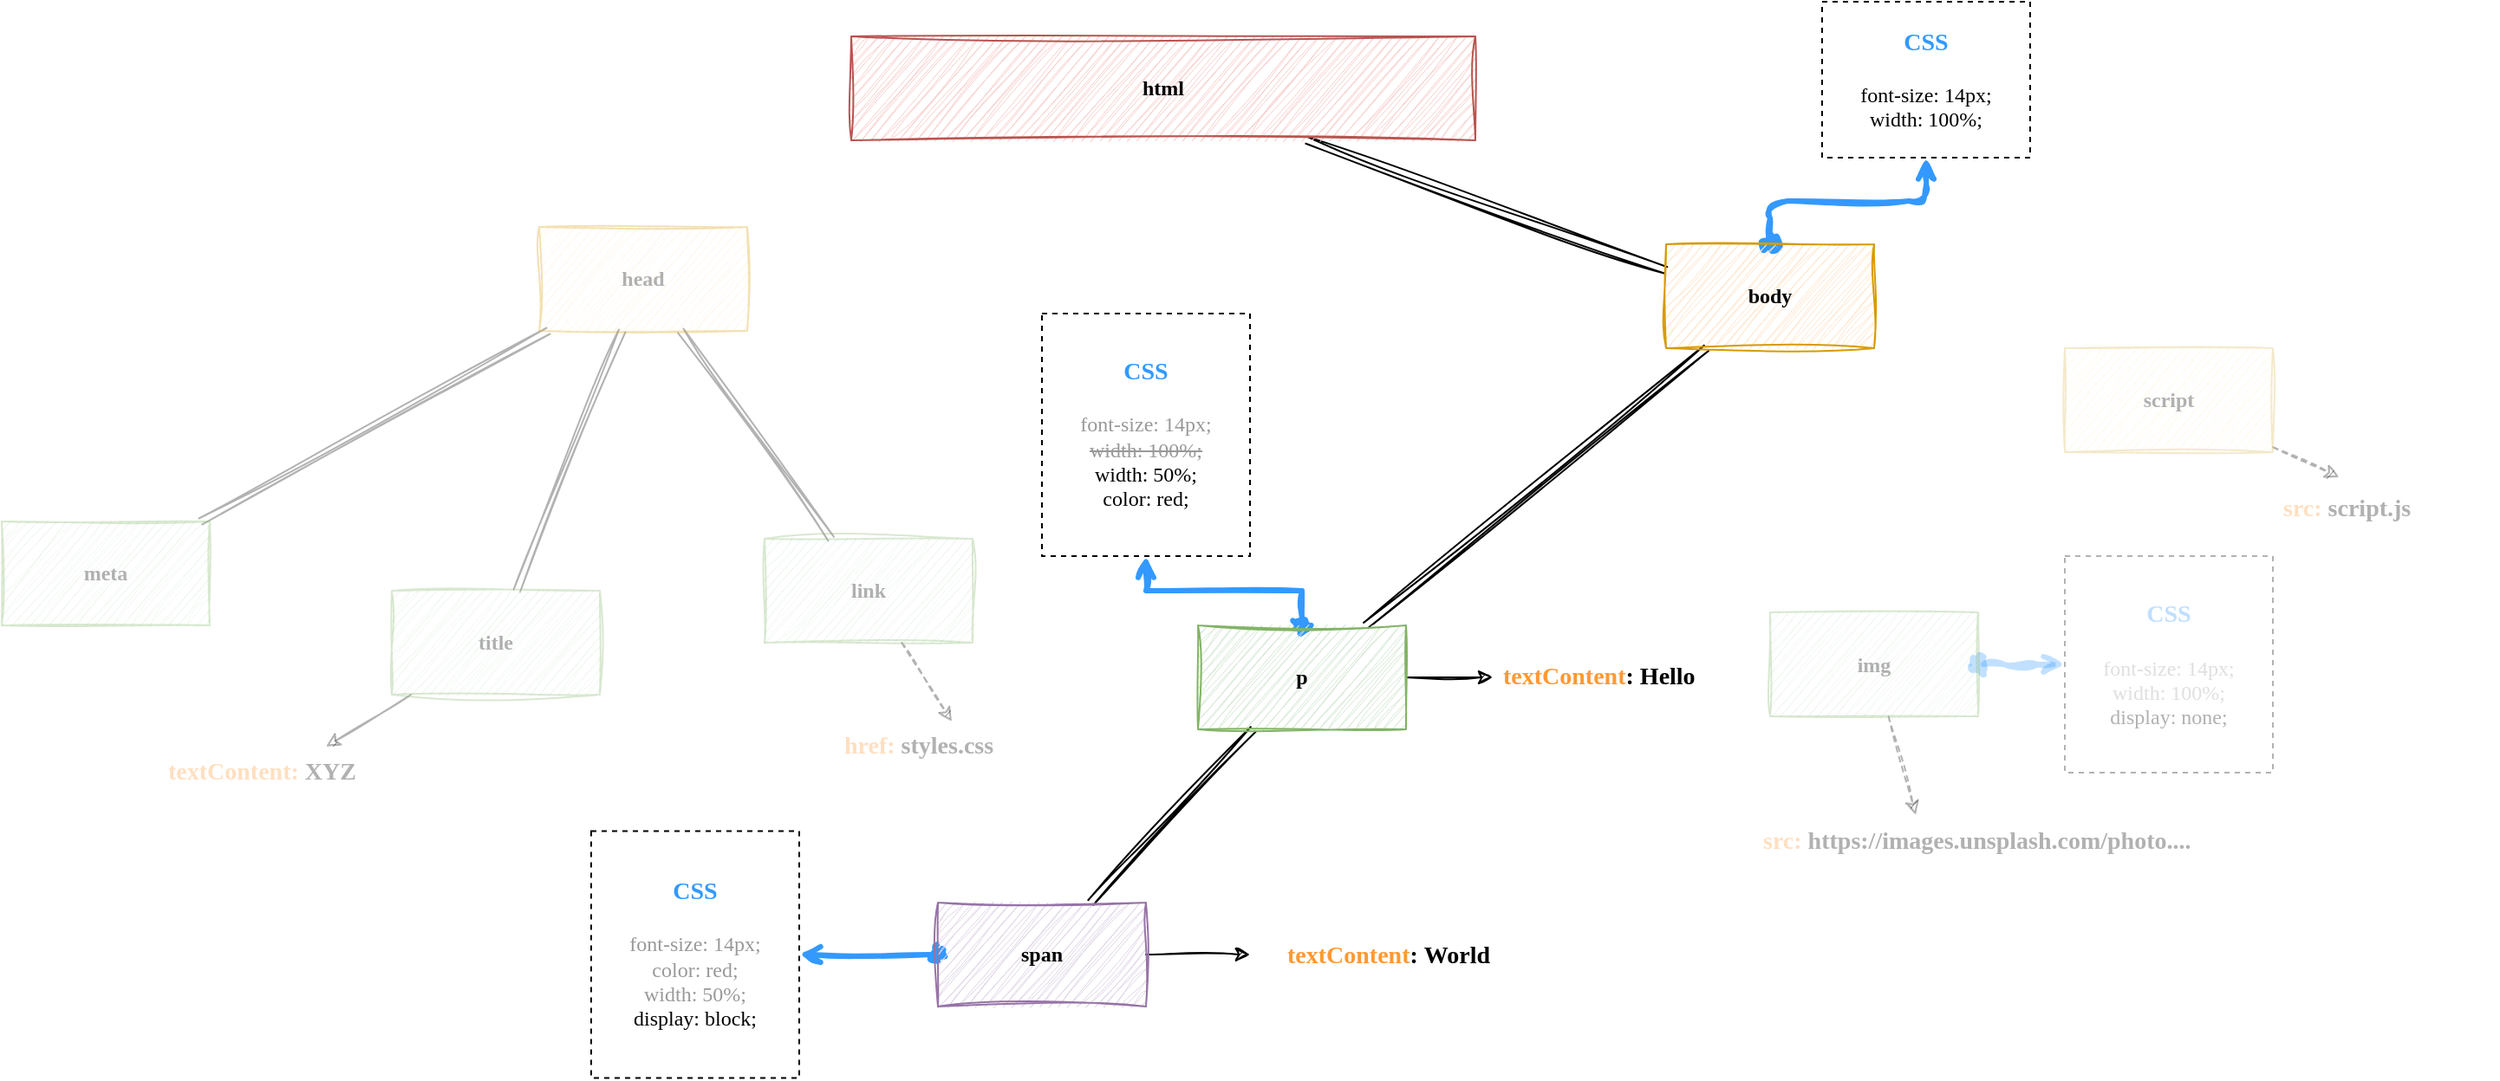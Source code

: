 <mxfile version="20.8.23" type="github">
  <diagram name="Page-1" id="awNu_3DlOISEKZ05TdpL">
    <mxGraphModel dx="3238" dy="1412" grid="1" gridSize="10" guides="1" tooltips="1" connect="1" arrows="1" fold="1" page="1" pageScale="1" pageWidth="850" pageHeight="1100" math="0" shadow="0">
      <root>
        <mxCell id="0" />
        <mxCell id="1" parent="0" />
        <mxCell id="PiR5OucPSFYAvCVdW0ws-32" style="edgeStyle=none;rounded=0;jumpStyle=line;orthogonalLoop=1;jettySize=auto;html=1;entryX=0;entryY=0.25;entryDx=0;entryDy=0;shadow=0;strokeColor=#000000;strokeWidth=1;fontFamily=Comic Sans MS;fontSize=14;fontColor=#FF9933;startArrow=oval;startFill=1;endArrow=open;endFill=0;shape=link;sketch=1;curveFitting=1;jiggle=2;" parent="1" source="tLa2hY0cK8lAH2d8xIMi-1" target="tLa2hY0cK8lAH2d8xIMi-18" edge="1">
          <mxGeometry relative="1" as="geometry" />
        </mxCell>
        <mxCell id="tLa2hY0cK8lAH2d8xIMi-1" value="&lt;b&gt;&lt;font face=&quot;Comic Sans MS&quot;&gt;html&lt;/font&gt;&lt;/b&gt;" style="rounded=0;whiteSpace=wrap;html=1;fillColor=#f8cecc;strokeColor=#b85450;glass=0;shadow=0;sketch=1;curveFitting=1;jiggle=2;" parent="1" vertex="1">
          <mxGeometry x="-160" y="250" width="360" height="60" as="geometry" />
        </mxCell>
        <mxCell id="tLa2hY0cK8lAH2d8xIMi-21" value="" style="edgeStyle=none;rounded=0;orthogonalLoop=1;jettySize=auto;html=1;shape=link;opacity=30;sketch=1;curveFitting=1;jiggle=2;" parent="1" source="tLa2hY0cK8lAH2d8xIMi-16" target="tLa2hY0cK8lAH2d8xIMi-20" edge="1">
          <mxGeometry relative="1" as="geometry" />
        </mxCell>
        <mxCell id="tLa2hY0cK8lAH2d8xIMi-23" value="" style="edgeStyle=none;rounded=0;orthogonalLoop=1;jettySize=auto;html=1;shape=link;opacity=30;sketch=1;curveFitting=1;jiggle=2;" parent="1" source="tLa2hY0cK8lAH2d8xIMi-16" target="tLa2hY0cK8lAH2d8xIMi-22" edge="1">
          <mxGeometry relative="1" as="geometry" />
        </mxCell>
        <mxCell id="PiR5OucPSFYAvCVdW0ws-16" value="" style="edgeStyle=none;shape=link;rounded=0;orthogonalLoop=1;jettySize=auto;html=1;opacity=30;sketch=1;curveFitting=1;jiggle=2;" parent="1" source="tLa2hY0cK8lAH2d8xIMi-16" target="PiR5OucPSFYAvCVdW0ws-15" edge="1">
          <mxGeometry relative="1" as="geometry" />
        </mxCell>
        <mxCell id="tLa2hY0cK8lAH2d8xIMi-16" value="&lt;b style=&quot;border-color: var(--border-color);&quot;&gt;&lt;font color=&quot;#000000&quot; face=&quot;Comic Sans MS&quot;&gt;head&lt;/font&gt;&lt;/b&gt;" style="rounded=0;whiteSpace=wrap;html=1;fillColor=#ffe6cc;strokeColor=#d79b00;sketch=1;curveFitting=1;jiggle=2;opacity=30;textOpacity=30;" parent="1" vertex="1">
          <mxGeometry x="-340" y="360" width="120" height="60" as="geometry" />
        </mxCell>
        <mxCell id="tLa2hY0cK8lAH2d8xIMi-26" value="" style="edgeStyle=none;rounded=0;orthogonalLoop=1;jettySize=auto;html=1;shape=link;sketch=1;curveFitting=1;jiggle=2;" parent="1" source="tLa2hY0cK8lAH2d8xIMi-18" target="tLa2hY0cK8lAH2d8xIMi-25" edge="1">
          <mxGeometry relative="1" as="geometry" />
        </mxCell>
        <mxCell id="1rXg1HdzWJENrckpT89q-7" value="" style="edgeStyle=orthogonalEdgeStyle;orthogonalLoop=1;jettySize=auto;html=1;strokeWidth=3;strokeColor=#3399FF;rounded=1;endArrow=open;endFill=0;startArrow=oval;startFill=1;sketch=1;curveFitting=1;jiggle=2;" parent="1" source="tLa2hY0cK8lAH2d8xIMi-18" target="1rXg1HdzWJENrckpT89q-6" edge="1">
          <mxGeometry relative="1" as="geometry" />
        </mxCell>
        <mxCell id="tLa2hY0cK8lAH2d8xIMi-18" value="&lt;b&gt;&lt;font face=&quot;Comic Sans MS&quot; color=&quot;#000000&quot;&gt;body&lt;/font&gt;&lt;/b&gt;" style="rounded=0;whiteSpace=wrap;html=1;fillColor=#ffe6cc;strokeColor=#d79b00;sketch=1;curveFitting=1;jiggle=2;gradientColor=none;" parent="1" vertex="1">
          <mxGeometry x="310" y="370" width="120" height="60" as="geometry" />
        </mxCell>
        <mxCell id="PiR5OucPSFYAvCVdW0ws-38" style="edgeStyle=none;rounded=0;sketch=1;jumpStyle=line;orthogonalLoop=1;jettySize=auto;html=1;entryX=0.567;entryY=0.017;entryDx=0;entryDy=0;entryPerimeter=0;shadow=0;strokeColor=#000000;strokeWidth=1;fontFamily=Comic Sans MS;fontSize=14;fontColor=#FF9933;startArrow=none;startFill=0;endArrow=classic;endFill=1;opacity=30;dashed=1;" parent="1" source="tLa2hY0cK8lAH2d8xIMi-20" target="PiR5OucPSFYAvCVdW0ws-37" edge="1">
          <mxGeometry relative="1" as="geometry" />
        </mxCell>
        <mxCell id="tLa2hY0cK8lAH2d8xIMi-20" value="&lt;b style=&quot;border-color: var(--border-color);&quot;&gt;&lt;font face=&quot;Comic Sans MS&quot; color=&quot;#000000&quot;&gt;link&lt;/font&gt;&lt;/b&gt;" style="rounded=0;whiteSpace=wrap;html=1;fillColor=#d5e8d4;strokeColor=#82b366;sketch=1;curveFitting=1;jiggle=2;opacity=30;textOpacity=30;" parent="1" vertex="1">
          <mxGeometry x="-210" y="540" width="120" height="60" as="geometry" />
        </mxCell>
        <mxCell id="tLa2hY0cK8lAH2d8xIMi-22" value="&lt;b style=&quot;border-color: var(--border-color);&quot;&gt;&lt;font face=&quot;Comic Sans MS&quot; color=&quot;#000000&quot;&gt;meta&lt;/font&gt;&lt;/b&gt;" style="rounded=0;whiteSpace=wrap;html=1;fillColor=#d5e8d4;strokeColor=#82b366;sketch=1;curveFitting=1;jiggle=2;opacity=30;textOpacity=30;" parent="1" vertex="1">
          <mxGeometry x="-650" y="530" width="120" height="60" as="geometry" />
        </mxCell>
        <mxCell id="tLa2hY0cK8lAH2d8xIMi-30" value="" style="edgeStyle=none;orthogonalLoop=1;jettySize=auto;html=1;curved=1;shape=link;sketch=1;curveFitting=1;jiggle=2;" parent="1" source="tLa2hY0cK8lAH2d8xIMi-25" target="tLa2hY0cK8lAH2d8xIMi-29" edge="1">
          <mxGeometry relative="1" as="geometry" />
        </mxCell>
        <mxCell id="1rXg1HdzWJENrckpT89q-9" value="" style="edgeStyle=orthogonalEdgeStyle;rounded=0;orthogonalLoop=1;jettySize=auto;html=1;startArrow=oval;startFill=1;endArrow=open;endFill=0;strokeWidth=3;strokeColor=#3399FF;sketch=1;curveFitting=1;jiggle=2;" parent="1" source="tLa2hY0cK8lAH2d8xIMi-25" target="1rXg1HdzWJENrckpT89q-8" edge="1">
          <mxGeometry relative="1" as="geometry" />
        </mxCell>
        <mxCell id="PiR5OucPSFYAvCVdW0ws-28" value="" style="edgeStyle=none;rounded=0;orthogonalLoop=1;jettySize=auto;html=1;fontFamily=Comic Sans MS;fontSize=14;fontColor=#FF9933;strokeColor=#000000;sketch=1;curveFitting=1;jiggle=2;" parent="1" source="tLa2hY0cK8lAH2d8xIMi-25" target="PiR5OucPSFYAvCVdW0ws-18" edge="1">
          <mxGeometry relative="1" as="geometry" />
        </mxCell>
        <mxCell id="tLa2hY0cK8lAH2d8xIMi-25" value="&lt;b&gt;&lt;font face=&quot;Comic Sans MS&quot; color=&quot;#000000&quot;&gt;p&lt;/font&gt;&lt;/b&gt;" style="rounded=0;whiteSpace=wrap;html=1;fillColor=#d5e8d4;strokeColor=#82b366;sketch=1;curveFitting=1;jiggle=2;" parent="1" vertex="1">
          <mxGeometry x="40" y="590" width="120" height="60" as="geometry" />
        </mxCell>
        <mxCell id="1rXg1HdzWJENrckpT89q-11" value="" style="edgeStyle=elbowEdgeStyle;rounded=1;orthogonalLoop=1;jettySize=auto;html=1;endArrow=open;endFill=0;strokeWidth=3;sketch=1;curveFitting=1;jiggle=2;strokeColor=#3399FF;opacity=30;textOpacity=30;startArrow=oval;startFill=1;" parent="1" source="tLa2hY0cK8lAH2d8xIMi-27" target="1rXg1HdzWJENrckpT89q-10" edge="1">
          <mxGeometry relative="1" as="geometry" />
        </mxCell>
        <mxCell id="PiR5OucPSFYAvCVdW0ws-40" value="" style="edgeStyle=none;rounded=0;sketch=1;jumpStyle=line;orthogonalLoop=1;jettySize=auto;html=1;shadow=0;dashed=1;strokeColor=#000000;strokeWidth=1;fontFamily=Comic Sans MS;fontSize=14;fontColor=#000000;startArrow=none;startFill=0;endArrow=classic;endFill=1;opacity=30;entryX=0.294;entryY=-0.017;entryDx=0;entryDy=0;entryPerimeter=0;" parent="1" source="tLa2hY0cK8lAH2d8xIMi-27" target="PiR5OucPSFYAvCVdW0ws-39" edge="1">
          <mxGeometry relative="1" as="geometry" />
        </mxCell>
        <mxCell id="tLa2hY0cK8lAH2d8xIMi-27" value="&lt;b style=&quot;&quot;&gt;&lt;font face=&quot;Comic Sans MS&quot; color=&quot;#000000&quot;&gt;img&lt;/font&gt;&lt;/b&gt;" style="rounded=0;whiteSpace=wrap;html=1;sketch=1;curveFitting=1;jiggle=2;fillColor=#d5e8d4;strokeColor=#82b366;opacity=30;textOpacity=30;" parent="1" vertex="1">
          <mxGeometry x="370" y="582.5" width="120" height="60" as="geometry" />
        </mxCell>
        <mxCell id="1rXg1HdzWJENrckpT89q-13" value="" style="edgeStyle=elbowEdgeStyle;orthogonalLoop=1;jettySize=auto;html=1;strokeWidth=3;jumpStyle=line;startArrow=oval;startFill=1;strokeColor=#3399FF;rounded=1;endArrow=open;endFill=0;sketch=1;curveFitting=1;jiggle=2;" parent="1" source="tLa2hY0cK8lAH2d8xIMi-29" target="1rXg1HdzWJENrckpT89q-12" edge="1">
          <mxGeometry relative="1" as="geometry" />
        </mxCell>
        <mxCell id="PiR5OucPSFYAvCVdW0ws-20" value="" style="rounded=0;orthogonalLoop=1;jettySize=auto;html=1;fontSize=14;sketch=1;curveFitting=1;jiggle=2;" parent="1" source="tLa2hY0cK8lAH2d8xIMi-29" target="PiR5OucPSFYAvCVdW0ws-19" edge="1">
          <mxGeometry relative="1" as="geometry" />
        </mxCell>
        <mxCell id="tLa2hY0cK8lAH2d8xIMi-29" value="&lt;b&gt;&lt;font face=&quot;Comic Sans MS&quot; color=&quot;#000000&quot;&gt;span&lt;/font&gt;&lt;br&gt;&lt;/b&gt;" style="rounded=0;whiteSpace=wrap;html=1;fillColor=#e1d5e7;strokeColor=#9673a6;sketch=1;curveFitting=1;jiggle=2;" parent="1" vertex="1">
          <mxGeometry x="-110" y="750" width="120" height="60" as="geometry" />
        </mxCell>
        <mxCell id="1rXg1HdzWJENrckpT89q-6" value="&lt;font face=&quot;Comic Sans MS&quot;&gt;&lt;font style=&quot;--tw-border-spacing-x: 0; --tw-border-spacing-y: 0; --tw-translate-x: 0; --tw-translate-y: 0; --tw-rotate: 0; --tw-skew-x: 0; --tw-skew-y: 0; --tw-scale-x: 1; --tw-scale-y: 1; --tw-pan-x: ; --tw-pan-y: ; --tw-pinch-zoom: ; --tw-scroll-snap-strictness: proximity; --tw-ordinal: ; --tw-slashed-zero: ; --tw-numeric-figure: ; --tw-numeric-spacing: ; --tw-numeric-fraction: ; --tw-ring-inset: ; --tw-ring-offset-width: 0px; --tw-ring-offset-color: #fff; --tw-ring-color: rgb(59 130 246 / 0.5); --tw-ring-offset-shadow: 0 0 #0000; --tw-ring-shadow: 0 0 #0000; --tw-shadow: 0 0 #0000; --tw-shadow-colored: 0 0 #0000; --tw-blur: ; --tw-brightness: ; --tw-contrast: ; --tw-grayscale: ; --tw-hue-rotate: ; --tw-invert: ; --tw-saturate: ; --tw-sepia: ; --tw-drop-shadow: ; --tw-backdrop-blur: ; --tw-backdrop-brightness: ; --tw-backdrop-contrast: ; --tw-backdrop-grayscale: ; --tw-backdrop-hue-rotate: ; --tw-backdrop-invert: ; --tw-backdrop-opacity: ; --tw-backdrop-saturate: ; --tw-backdrop-sepia: ; border-color: var(--border-color);&quot;&gt;&lt;font style=&quot;--tw-border-spacing-x: 0; --tw-border-spacing-y: 0; --tw-translate-x: 0; --tw-translate-y: 0; --tw-rotate: 0; --tw-skew-x: 0; --tw-skew-y: 0; --tw-scale-x: 1; --tw-scale-y: 1; --tw-pan-x: ; --tw-pan-y: ; --tw-pinch-zoom: ; --tw-scroll-snap-strictness: proximity; --tw-ordinal: ; --tw-slashed-zero: ; --tw-numeric-figure: ; --tw-numeric-spacing: ; --tw-numeric-fraction: ; --tw-ring-inset: ; --tw-ring-offset-width: 0px; --tw-ring-offset-color: #fff; --tw-ring-color: rgb(59 130 246 / 0.5); --tw-ring-offset-shadow: 0 0 #0000; --tw-ring-shadow: 0 0 #0000; --tw-shadow: 0 0 #0000; --tw-shadow-colored: 0 0 #0000; --tw-blur: ; --tw-brightness: ; --tw-contrast: ; --tw-grayscale: ; --tw-hue-rotate: ; --tw-invert: ; --tw-saturate: ; --tw-sepia: ; --tw-drop-shadow: ; --tw-backdrop-blur: ; --tw-backdrop-brightness: ; --tw-backdrop-contrast: ; --tw-backdrop-grayscale: ; --tw-backdrop-hue-rotate: ; --tw-backdrop-invert: ; --tw-backdrop-opacity: ; --tw-backdrop-saturate: ; --tw-backdrop-sepia: ; border-color: var(--border-color);&quot; color=&quot;#999999&quot;&gt;&lt;b style=&quot;--tw-border-spacing-x: 0; --tw-border-spacing-y: 0; --tw-translate-x: 0; --tw-translate-y: 0; --tw-rotate: 0; --tw-skew-x: 0; --tw-skew-y: 0; --tw-scale-x: 1; --tw-scale-y: 1; --tw-pan-x: ; --tw-pan-y: ; --tw-pinch-zoom: ; --tw-scroll-snap-strictness: proximity; --tw-ordinal: ; --tw-slashed-zero: ; --tw-numeric-figure: ; --tw-numeric-spacing: ; --tw-numeric-fraction: ; --tw-ring-inset: ; --tw-ring-offset-width: 0px; --tw-ring-offset-color: #fff; --tw-ring-color: rgb(59 130 246 / 0.5); --tw-ring-offset-shadow: 0 0 #0000; --tw-ring-shadow: 0 0 #0000; --tw-shadow: 0 0 #0000; --tw-shadow-colored: 0 0 #0000; --tw-blur: ; --tw-brightness: ; --tw-contrast: ; --tw-grayscale: ; --tw-hue-rotate: ; --tw-invert: ; --tw-saturate: ; --tw-sepia: ; --tw-drop-shadow: ; --tw-backdrop-blur: ; --tw-backdrop-brightness: ; --tw-backdrop-contrast: ; --tw-backdrop-grayscale: ; --tw-backdrop-hue-rotate: ; --tw-backdrop-invert: ; --tw-backdrop-opacity: ; --tw-backdrop-saturate: ; --tw-backdrop-sepia: ; border-color: var(--border-color); color: rgb(0, 0, 0); font-size: 14px;&quot;&gt;&lt;font style=&quot;--tw-border-spacing-x: 0; --tw-border-spacing-y: 0; --tw-translate-x: 0; --tw-translate-y: 0; --tw-rotate: 0; --tw-skew-x: 0; --tw-skew-y: 0; --tw-scale-x: 1; --tw-scale-y: 1; --tw-pan-x: ; --tw-pan-y: ; --tw-pinch-zoom: ; --tw-scroll-snap-strictness: proximity; --tw-ordinal: ; --tw-slashed-zero: ; --tw-numeric-figure: ; --tw-numeric-spacing: ; --tw-numeric-fraction: ; --tw-ring-inset: ; --tw-ring-offset-width: 0px; --tw-ring-offset-color: #fff; --tw-ring-color: rgb(59 130 246 / 0.5); --tw-ring-offset-shadow: 0 0 #0000; --tw-ring-shadow: 0 0 #0000; --tw-shadow: 0 0 #0000; --tw-shadow-colored: 0 0 #0000; --tw-blur: ; --tw-brightness: ; --tw-contrast: ; --tw-grayscale: ; --tw-hue-rotate: ; --tw-invert: ; --tw-saturate: ; --tw-sepia: ; --tw-drop-shadow: ; --tw-backdrop-blur: ; --tw-backdrop-brightness: ; --tw-backdrop-contrast: ; --tw-backdrop-grayscale: ; --tw-backdrop-hue-rotate: ; --tw-backdrop-invert: ; --tw-backdrop-opacity: ; --tw-backdrop-saturate: ; --tw-backdrop-sepia: ; border-color: var(--border-color);&quot; color=&quot;#3399ff&quot;&gt;CSS&lt;br style=&quot;--tw-border-spacing-x: 0; --tw-border-spacing-y: 0; --tw-translate-x: 0; --tw-translate-y: 0; --tw-rotate: 0; --tw-skew-x: 0; --tw-skew-y: 0; --tw-scale-x: 1; --tw-scale-y: 1; --tw-pan-x: ; --tw-pan-y: ; --tw-pinch-zoom: ; --tw-scroll-snap-strictness: proximity; --tw-ordinal: ; --tw-slashed-zero: ; --tw-numeric-figure: ; --tw-numeric-spacing: ; --tw-numeric-fraction: ; --tw-ring-inset: ; --tw-ring-offset-width: 0px; --tw-ring-offset-color: #fff; --tw-ring-color: rgb(59 130 246 / 0.5); --tw-ring-offset-shadow: 0 0 #0000; --tw-ring-shadow: 0 0 #0000; --tw-shadow: 0 0 #0000; --tw-shadow-colored: 0 0 #0000; --tw-blur: ; --tw-brightness: ; --tw-contrast: ; --tw-grayscale: ; --tw-hue-rotate: ; --tw-invert: ; --tw-saturate: ; --tw-sepia: ; --tw-drop-shadow: ; --tw-backdrop-blur: ; --tw-backdrop-brightness: ; --tw-backdrop-contrast: ; --tw-backdrop-grayscale: ; --tw-backdrop-hue-rotate: ; --tw-backdrop-invert: ; --tw-backdrop-opacity: ; --tw-backdrop-saturate: ; --tw-backdrop-sepia: ; border-color: var(--border-color);&quot;&gt;&lt;/font&gt;&lt;/b&gt;&lt;br style=&quot;--tw-border-spacing-x: 0; --tw-border-spacing-y: 0; --tw-translate-x: 0; --tw-translate-y: 0; --tw-rotate: 0; --tw-skew-x: 0; --tw-skew-y: 0; --tw-scale-x: 1; --tw-scale-y: 1; --tw-pan-x: ; --tw-pan-y: ; --tw-pinch-zoom: ; --tw-scroll-snap-strictness: proximity; --tw-ordinal: ; --tw-slashed-zero: ; --tw-numeric-figure: ; --tw-numeric-spacing: ; --tw-numeric-fraction: ; --tw-ring-inset: ; --tw-ring-offset-width: 0px; --tw-ring-offset-color: #fff; --tw-ring-color: rgb(59 130 246 / 0.5); --tw-ring-offset-shadow: 0 0 #0000; --tw-ring-shadow: 0 0 #0000; --tw-shadow: 0 0 #0000; --tw-shadow-colored: 0 0 #0000; --tw-blur: ; --tw-brightness: ; --tw-contrast: ; --tw-grayscale: ; --tw-hue-rotate: ; --tw-invert: ; --tw-saturate: ; --tw-sepia: ; --tw-drop-shadow: ; --tw-backdrop-blur: ; --tw-backdrop-brightness: ; --tw-backdrop-contrast: ; --tw-backdrop-grayscale: ; --tw-backdrop-hue-rotate: ; --tw-backdrop-invert: ; --tw-backdrop-opacity: ; --tw-backdrop-saturate: ; --tw-backdrop-sepia: ; border-color: var(--border-color);&quot;&gt;&lt;/font&gt;&lt;/font&gt;font-size: 14px;&lt;br style=&quot;border-color: var(--border-color);&quot;&gt;width: 100%;&lt;/font&gt;" style="whiteSpace=wrap;html=1;fillStyle=auto;dashed=1;" parent="1" vertex="1">
          <mxGeometry x="400" y="230" width="120" height="90" as="geometry" />
        </mxCell>
        <mxCell id="1rXg1HdzWJENrckpT89q-8" value="&lt;font face=&quot;Comic Sans MS&quot;&gt;&lt;font style=&quot;border-color: var(--border-color);&quot;&gt;&lt;font style=&quot;border-color: var(--border-color);&quot; color=&quot;#999999&quot;&gt;&lt;b style=&quot;--tw-border-spacing-x: 0; --tw-border-spacing-y: 0; --tw-translate-x: 0; --tw-translate-y: 0; --tw-rotate: 0; --tw-skew-x: 0; --tw-skew-y: 0; --tw-scale-x: 1; --tw-scale-y: 1; --tw-pan-x: ; --tw-pan-y: ; --tw-pinch-zoom: ; --tw-scroll-snap-strictness: proximity; --tw-ordinal: ; --tw-slashed-zero: ; --tw-numeric-figure: ; --tw-numeric-spacing: ; --tw-numeric-fraction: ; --tw-ring-inset: ; --tw-ring-offset-width: 0px; --tw-ring-offset-color: #fff; --tw-ring-color: rgb(59 130 246 / 0.5); --tw-ring-offset-shadow: 0 0 #0000; --tw-ring-shadow: 0 0 #0000; --tw-shadow: 0 0 #0000; --tw-shadow-colored: 0 0 #0000; --tw-blur: ; --tw-brightness: ; --tw-contrast: ; --tw-grayscale: ; --tw-hue-rotate: ; --tw-invert: ; --tw-saturate: ; --tw-sepia: ; --tw-drop-shadow: ; --tw-backdrop-blur: ; --tw-backdrop-brightness: ; --tw-backdrop-contrast: ; --tw-backdrop-grayscale: ; --tw-backdrop-hue-rotate: ; --tw-backdrop-invert: ; --tw-backdrop-opacity: ; --tw-backdrop-saturate: ; --tw-backdrop-sepia: ; border-color: var(--border-color); color: rgb(0, 0, 0); font-size: 14px;&quot;&gt;&lt;font style=&quot;--tw-border-spacing-x: 0; --tw-border-spacing-y: 0; --tw-translate-x: 0; --tw-translate-y: 0; --tw-rotate: 0; --tw-skew-x: 0; --tw-skew-y: 0; --tw-scale-x: 1; --tw-scale-y: 1; --tw-pan-x: ; --tw-pan-y: ; --tw-pinch-zoom: ; --tw-scroll-snap-strictness: proximity; --tw-ordinal: ; --tw-slashed-zero: ; --tw-numeric-figure: ; --tw-numeric-spacing: ; --tw-numeric-fraction: ; --tw-ring-inset: ; --tw-ring-offset-width: 0px; --tw-ring-offset-color: #fff; --tw-ring-color: rgb(59 130 246 / 0.5); --tw-ring-offset-shadow: 0 0 #0000; --tw-ring-shadow: 0 0 #0000; --tw-shadow: 0 0 #0000; --tw-shadow-colored: 0 0 #0000; --tw-blur: ; --tw-brightness: ; --tw-contrast: ; --tw-grayscale: ; --tw-hue-rotate: ; --tw-invert: ; --tw-saturate: ; --tw-sepia: ; --tw-drop-shadow: ; --tw-backdrop-blur: ; --tw-backdrop-brightness: ; --tw-backdrop-contrast: ; --tw-backdrop-grayscale: ; --tw-backdrop-hue-rotate: ; --tw-backdrop-invert: ; --tw-backdrop-opacity: ; --tw-backdrop-saturate: ; --tw-backdrop-sepia: ; border-color: var(--border-color);&quot; color=&quot;#3399ff&quot;&gt;CSS&lt;br&gt;&lt;/font&gt;&lt;/b&gt;&lt;br&gt;font-size: 14px;&lt;br&gt;&lt;strike&gt;width: 100%;&lt;br style=&quot;border-color: var(--border-color);&quot;&gt;&lt;/strike&gt;&lt;/font&gt;&lt;/font&gt;width: 50%;&lt;font style=&quot;border-color: var(--border-color);&quot;&gt;&lt;font style=&quot;border-color: var(--border-color);&quot; color=&quot;#999999&quot;&gt;&lt;br style=&quot;border-color: var(--border-color);&quot;&gt;&lt;/font&gt;color: red;&lt;/font&gt;&lt;/font&gt;" style="whiteSpace=wrap;html=1;fillStyle=auto;dashed=1;" parent="1" vertex="1">
          <mxGeometry x="-50" y="410" width="120" height="140" as="geometry" />
        </mxCell>
        <mxCell id="1rXg1HdzWJENrckpT89q-10" value="&lt;font style=&quot;--tw-border-spacing-x: 0; --tw-border-spacing-y: 0; --tw-translate-x: 0; --tw-translate-y: 0; --tw-rotate: 0; --tw-skew-x: 0; --tw-skew-y: 0; --tw-scale-x: 1; --tw-scale-y: 1; --tw-pan-x: ; --tw-pan-y: ; --tw-pinch-zoom: ; --tw-scroll-snap-strictness: proximity; --tw-ordinal: ; --tw-slashed-zero: ; --tw-numeric-figure: ; --tw-numeric-spacing: ; --tw-numeric-fraction: ; --tw-ring-inset: ; --tw-ring-offset-width: 0px; --tw-ring-offset-color: #fff; --tw-ring-color: rgb(59 130 246 / 0.5); --tw-ring-offset-shadow: 0 0 #0000; --tw-ring-shadow: 0 0 #0000; --tw-shadow: 0 0 #0000; --tw-shadow-colored: 0 0 #0000; --tw-blur: ; --tw-brightness: ; --tw-contrast: ; --tw-grayscale: ; --tw-hue-rotate: ; --tw-invert: ; --tw-saturate: ; --tw-sepia: ; --tw-drop-shadow: ; --tw-backdrop-blur: ; --tw-backdrop-brightness: ; --tw-backdrop-contrast: ; --tw-backdrop-grayscale: ; --tw-backdrop-hue-rotate: ; --tw-backdrop-invert: ; --tw-backdrop-opacity: ; --tw-backdrop-saturate: ; --tw-backdrop-sepia: ; border-color: var(--border-color);&quot; face=&quot;Comic Sans MS&quot;&gt;&lt;font style=&quot;--tw-border-spacing-x: 0; --tw-border-spacing-y: 0; --tw-translate-x: 0; --tw-translate-y: 0; --tw-rotate: 0; --tw-skew-x: 0; --tw-skew-y: 0; --tw-scale-x: 1; --tw-scale-y: 1; --tw-pan-x: ; --tw-pan-y: ; --tw-pinch-zoom: ; --tw-scroll-snap-strictness: proximity; --tw-ordinal: ; --tw-slashed-zero: ; --tw-numeric-figure: ; --tw-numeric-spacing: ; --tw-numeric-fraction: ; --tw-ring-inset: ; --tw-ring-offset-width: 0px; --tw-ring-offset-color: #fff; --tw-ring-color: rgb(59 130 246 / 0.5); --tw-ring-offset-shadow: 0 0 #0000; --tw-ring-shadow: 0 0 #0000; --tw-shadow: 0 0 #0000; --tw-shadow-colored: 0 0 #0000; --tw-blur: ; --tw-brightness: ; --tw-contrast: ; --tw-grayscale: ; --tw-hue-rotate: ; --tw-invert: ; --tw-saturate: ; --tw-sepia: ; --tw-drop-shadow: ; --tw-backdrop-blur: ; --tw-backdrop-brightness: ; --tw-backdrop-contrast: ; --tw-backdrop-grayscale: ; --tw-backdrop-hue-rotate: ; --tw-backdrop-invert: ; --tw-backdrop-opacity: ; --tw-backdrop-saturate: ; --tw-backdrop-sepia: ; border-color: var(--border-color);&quot; color=&quot;#999999&quot;&gt;&lt;b style=&quot;--tw-border-spacing-x: 0; --tw-border-spacing-y: 0; --tw-translate-x: 0; --tw-translate-y: 0; --tw-rotate: 0; --tw-skew-x: 0; --tw-skew-y: 0; --tw-scale-x: 1; --tw-scale-y: 1; --tw-pan-x: ; --tw-pan-y: ; --tw-pinch-zoom: ; --tw-scroll-snap-strictness: proximity; --tw-ordinal: ; --tw-slashed-zero: ; --tw-numeric-figure: ; --tw-numeric-spacing: ; --tw-numeric-fraction: ; --tw-ring-inset: ; --tw-ring-offset-width: 0px; --tw-ring-offset-color: #fff; --tw-ring-color: rgb(59 130 246 / 0.5); --tw-ring-offset-shadow: 0 0 #0000; --tw-ring-shadow: 0 0 #0000; --tw-shadow: 0 0 #0000; --tw-shadow-colored: 0 0 #0000; --tw-blur: ; --tw-brightness: ; --tw-contrast: ; --tw-grayscale: ; --tw-hue-rotate: ; --tw-invert: ; --tw-saturate: ; --tw-sepia: ; --tw-drop-shadow: ; --tw-backdrop-blur: ; --tw-backdrop-brightness: ; --tw-backdrop-contrast: ; --tw-backdrop-grayscale: ; --tw-backdrop-hue-rotate: ; --tw-backdrop-invert: ; --tw-backdrop-opacity: ; --tw-backdrop-saturate: ; --tw-backdrop-sepia: ; border-color: var(--border-color); color: rgb(0, 0, 0); font-size: 14px;&quot;&gt;&lt;font style=&quot;--tw-border-spacing-x: 0; --tw-border-spacing-y: 0; --tw-translate-x: 0; --tw-translate-y: 0; --tw-rotate: 0; --tw-skew-x: 0; --tw-skew-y: 0; --tw-scale-x: 1; --tw-scale-y: 1; --tw-pan-x: ; --tw-pan-y: ; --tw-pinch-zoom: ; --tw-scroll-snap-strictness: proximity; --tw-ordinal: ; --tw-slashed-zero: ; --tw-numeric-figure: ; --tw-numeric-spacing: ; --tw-numeric-fraction: ; --tw-ring-inset: ; --tw-ring-offset-width: 0px; --tw-ring-offset-color: #fff; --tw-ring-color: rgb(59 130 246 / 0.5); --tw-ring-offset-shadow: 0 0 #0000; --tw-ring-shadow: 0 0 #0000; --tw-shadow: 0 0 #0000; --tw-shadow-colored: 0 0 #0000; --tw-blur: ; --tw-brightness: ; --tw-contrast: ; --tw-grayscale: ; --tw-hue-rotate: ; --tw-invert: ; --tw-saturate: ; --tw-sepia: ; --tw-drop-shadow: ; --tw-backdrop-blur: ; --tw-backdrop-brightness: ; --tw-backdrop-contrast: ; --tw-backdrop-grayscale: ; --tw-backdrop-hue-rotate: ; --tw-backdrop-invert: ; --tw-backdrop-opacity: ; --tw-backdrop-saturate: ; --tw-backdrop-sepia: ; border-color: var(--border-color);&quot; color=&quot;#3399ff&quot;&gt;CSS&lt;br style=&quot;--tw-border-spacing-x: 0; --tw-border-spacing-y: 0; --tw-translate-x: 0; --tw-translate-y: 0; --tw-rotate: 0; --tw-skew-x: 0; --tw-skew-y: 0; --tw-scale-x: 1; --tw-scale-y: 1; --tw-pan-x: ; --tw-pan-y: ; --tw-pinch-zoom: ; --tw-scroll-snap-strictness: proximity; --tw-ordinal: ; --tw-slashed-zero: ; --tw-numeric-figure: ; --tw-numeric-spacing: ; --tw-numeric-fraction: ; --tw-ring-inset: ; --tw-ring-offset-width: 0px; --tw-ring-offset-color: #fff; --tw-ring-color: rgb(59 130 246 / 0.5); --tw-ring-offset-shadow: 0 0 #0000; --tw-ring-shadow: 0 0 #0000; --tw-shadow: 0 0 #0000; --tw-shadow-colored: 0 0 #0000; --tw-blur: ; --tw-brightness: ; --tw-contrast: ; --tw-grayscale: ; --tw-hue-rotate: ; --tw-invert: ; --tw-saturate: ; --tw-sepia: ; --tw-drop-shadow: ; --tw-backdrop-blur: ; --tw-backdrop-brightness: ; --tw-backdrop-contrast: ; --tw-backdrop-grayscale: ; --tw-backdrop-hue-rotate: ; --tw-backdrop-invert: ; --tw-backdrop-opacity: ; --tw-backdrop-saturate: ; --tw-backdrop-sepia: ; border-color: var(--border-color);&quot;&gt;&lt;/font&gt;&lt;/b&gt;&lt;br style=&quot;--tw-border-spacing-x: 0; --tw-border-spacing-y: 0; --tw-translate-x: 0; --tw-translate-y: 0; --tw-rotate: 0; --tw-skew-x: 0; --tw-skew-y: 0; --tw-scale-x: 1; --tw-scale-y: 1; --tw-pan-x: ; --tw-pan-y: ; --tw-pinch-zoom: ; --tw-scroll-snap-strictness: proximity; --tw-ordinal: ; --tw-slashed-zero: ; --tw-numeric-figure: ; --tw-numeric-spacing: ; --tw-numeric-fraction: ; --tw-ring-inset: ; --tw-ring-offset-width: 0px; --tw-ring-offset-color: #fff; --tw-ring-color: rgb(59 130 246 / 0.5); --tw-ring-offset-shadow: 0 0 #0000; --tw-ring-shadow: 0 0 #0000; --tw-shadow: 0 0 #0000; --tw-shadow-colored: 0 0 #0000; --tw-blur: ; --tw-brightness: ; --tw-contrast: ; --tw-grayscale: ; --tw-hue-rotate: ; --tw-invert: ; --tw-saturate: ; --tw-sepia: ; --tw-drop-shadow: ; --tw-backdrop-blur: ; --tw-backdrop-brightness: ; --tw-backdrop-contrast: ; --tw-backdrop-grayscale: ; --tw-backdrop-hue-rotate: ; --tw-backdrop-invert: ; --tw-backdrop-opacity: ; --tw-backdrop-saturate: ; --tw-backdrop-sepia: ; border-color: var(--border-color);&quot;&gt;&lt;/font&gt;&lt;/font&gt;&lt;font face=&quot;Comic Sans MS&quot;&gt;&lt;font style=&quot;border-color: var(--border-color);&quot; color=&quot;#999999&quot;&gt;font-size: 14px;&lt;br style=&quot;border-color: var(--border-color);&quot;&gt;width: 100%;&lt;/font&gt;&lt;font style=&quot;border-color: var(--border-color);&quot; color=&quot;#999999&quot;&gt;&lt;br style=&quot;border-color: var(--border-color);&quot;&gt;&lt;/font&gt;display: none;&lt;/font&gt;" style="whiteSpace=wrap;html=1;fillStyle=auto;shadow=0;dashed=1;opacity=30;textOpacity=30;" parent="1" vertex="1">
          <mxGeometry x="540" y="550" width="120" height="125" as="geometry" />
        </mxCell>
        <mxCell id="1rXg1HdzWJENrckpT89q-12" value="&lt;font style=&quot;border-color: var(--border-color);&quot;&gt;&lt;font style=&quot;font-size: 14px;&quot;&gt;&lt;b style=&quot;&quot;&gt;&lt;font style=&quot;&quot; color=&quot;#3399ff&quot;&gt;CSS&lt;/font&gt;&lt;br&gt;&lt;/b&gt;&lt;/font&gt;&lt;br&gt;&lt;font color=&quot;#999999&quot;&gt;font-size: 14px;&lt;/font&gt;&lt;br style=&quot;border-color: var(--border-color);&quot;&gt;&lt;font color=&quot;#999999&quot;&gt;color: red;&lt;/font&gt;&lt;br style=&quot;border-color: var(--border-color);&quot;&gt;&lt;font color=&quot;#999999&quot;&gt;width: 50%;&lt;/font&gt;&lt;br style=&quot;border-color: var(--border-color);&quot;&gt;&lt;/font&gt;display: block;" style="whiteSpace=wrap;html=1;fillStyle=auto;dashed=1;fontFamily=Comic Sans MS;" parent="1" vertex="1">
          <mxGeometry x="-310" y="708.75" width="120" height="142.5" as="geometry" />
        </mxCell>
        <mxCell id="PiR5OucPSFYAvCVdW0ws-36" style="edgeStyle=none;rounded=0;sketch=1;jumpStyle=line;orthogonalLoop=1;jettySize=auto;html=1;shadow=0;strokeColor=#000000;strokeWidth=1;fontFamily=Comic Sans MS;fontSize=14;fontColor=#000000;startArrow=none;startFill=0;endArrow=classic;endFill=1;opacity=30;" parent="1" source="PiR5OucPSFYAvCVdW0ws-15" target="PiR5OucPSFYAvCVdW0ws-35" edge="1">
          <mxGeometry relative="1" as="geometry" />
        </mxCell>
        <mxCell id="PiR5OucPSFYAvCVdW0ws-15" value="&lt;b style=&quot;border-color: var(--border-color);&quot;&gt;&lt;font face=&quot;Comic Sans MS&quot; color=&quot;#000000&quot;&gt;title&lt;/font&gt;&lt;/b&gt;" style="rounded=0;whiteSpace=wrap;html=1;fillColor=#d5e8d4;strokeColor=#82b366;sketch=1;curveFitting=1;jiggle=2;opacity=30;textOpacity=30;" parent="1" vertex="1">
          <mxGeometry x="-425" y="570" width="120" height="60" as="geometry" />
        </mxCell>
        <mxCell id="PiR5OucPSFYAvCVdW0ws-18" value="&lt;b&gt;&lt;font face=&quot;Comic Sans MS&quot; style=&quot;font-size: 14px;&quot;&gt;&lt;font color=&quot;#ff9933&quot;&gt;textContent&lt;/font&gt;: Hello&lt;/font&gt;&lt;/b&gt;" style="text;strokeColor=none;fillColor=none;align=left;verticalAlign=middle;spacingLeft=4;spacingRight=4;overflow=hidden;points=[[0,0.5],[1,0.5]];portConstraint=eastwest;rotatable=0;whiteSpace=wrap;html=1;" parent="1" vertex="1">
          <mxGeometry x="210" y="587.5" width="140" height="65" as="geometry" />
        </mxCell>
        <mxCell id="PiR5OucPSFYAvCVdW0ws-19" value="&lt;b style=&quot;--tw-border-spacing-x: 0; --tw-border-spacing-y: 0; --tw-translate-x: 0; --tw-translate-y: 0; --tw-rotate: 0; --tw-skew-x: 0; --tw-skew-y: 0; --tw-scale-x: 1; --tw-scale-y: 1; --tw-pan-x: ; --tw-pan-y: ; --tw-pinch-zoom: ; --tw-scroll-snap-strictness: proximity; --tw-ordinal: ; --tw-slashed-zero: ; --tw-numeric-figure: ; --tw-numeric-spacing: ; --tw-numeric-fraction: ; --tw-ring-inset: ; --tw-ring-offset-width: 0px; --tw-ring-offset-color: #fff; --tw-ring-color: rgb(59 130 246 / 0.5); --tw-ring-offset-shadow: 0 0 #0000; --tw-ring-shadow: 0 0 #0000; --tw-shadow: 0 0 #0000; --tw-shadow-colored: 0 0 #0000; --tw-blur: ; --tw-brightness: ; --tw-contrast: ; --tw-grayscale: ; --tw-hue-rotate: ; --tw-invert: ; --tw-saturate: ; --tw-sepia: ; --tw-drop-shadow: ; --tw-backdrop-blur: ; --tw-backdrop-brightness: ; --tw-backdrop-contrast: ; --tw-backdrop-grayscale: ; --tw-backdrop-hue-rotate: ; --tw-backdrop-invert: ; --tw-backdrop-opacity: ; --tw-backdrop-saturate: ; --tw-backdrop-sepia: ; border-color: var(--border-color); font-size: 12px; text-align: left;&quot;&gt;&lt;font style=&quot;--tw-border-spacing-x: 0; --tw-border-spacing-y: 0; --tw-translate-x: 0; --tw-translate-y: 0; --tw-rotate: 0; --tw-skew-x: 0; --tw-skew-y: 0; --tw-scale-x: 1; --tw-scale-y: 1; --tw-pan-x: ; --tw-pan-y: ; --tw-pinch-zoom: ; --tw-scroll-snap-strictness: proximity; --tw-ordinal: ; --tw-slashed-zero: ; --tw-numeric-figure: ; --tw-numeric-spacing: ; --tw-numeric-fraction: ; --tw-ring-inset: ; --tw-ring-offset-width: 0px; --tw-ring-offset-color: #fff; --tw-ring-color: rgb(59 130 246 / 0.5); --tw-ring-offset-shadow: 0 0 #0000; --tw-ring-shadow: 0 0 #0000; --tw-shadow: 0 0 #0000; --tw-shadow-colored: 0 0 #0000; --tw-blur: ; --tw-brightness: ; --tw-contrast: ; --tw-grayscale: ; --tw-hue-rotate: ; --tw-invert: ; --tw-saturate: ; --tw-sepia: ; --tw-drop-shadow: ; --tw-backdrop-blur: ; --tw-backdrop-brightness: ; --tw-backdrop-contrast: ; --tw-backdrop-grayscale: ; --tw-backdrop-hue-rotate: ; --tw-backdrop-invert: ; --tw-backdrop-opacity: ; --tw-backdrop-saturate: ; --tw-backdrop-sepia: ; border-color: var(--border-color); font-size: 14px;&quot;&gt;&lt;font face=&quot;Comic Sans MS&quot;&gt;&lt;font style=&quot;--tw-border-spacing-x: 0; --tw-border-spacing-y: 0; --tw-translate-x: 0; --tw-translate-y: 0; --tw-rotate: 0; --tw-skew-x: 0; --tw-skew-y: 0; --tw-scale-x: 1; --tw-scale-y: 1; --tw-pan-x: ; --tw-pan-y: ; --tw-pinch-zoom: ; --tw-scroll-snap-strictness: proximity; --tw-ordinal: ; --tw-slashed-zero: ; --tw-numeric-figure: ; --tw-numeric-spacing: ; --tw-numeric-fraction: ; --tw-ring-inset: ; --tw-ring-offset-width: 0px; --tw-ring-offset-color: #fff; --tw-ring-color: rgb(59 130 246 / 0.5); --tw-ring-offset-shadow: 0 0 #0000; --tw-ring-shadow: 0 0 #0000; --tw-shadow: 0 0 #0000; --tw-shadow-colored: 0 0 #0000; --tw-blur: ; --tw-brightness: ; --tw-contrast: ; --tw-grayscale: ; --tw-hue-rotate: ; --tw-invert: ; --tw-saturate: ; --tw-sepia: ; --tw-drop-shadow: ; --tw-backdrop-blur: ; --tw-backdrop-brightness: ; --tw-backdrop-contrast: ; --tw-backdrop-grayscale: ; --tw-backdrop-hue-rotate: ; --tw-backdrop-invert: ; --tw-backdrop-opacity: ; --tw-backdrop-saturate: ; --tw-backdrop-sepia: ; border-color: var(--border-color);&quot; color=&quot;#ff9933&quot;&gt;textContent&lt;/font&gt;:&amp;nbsp;&lt;b style=&quot;text-align: justify; background-color: initial; --tw-border-spacing-x: 0; --tw-border-spacing-y: 0; --tw-translate-x: 0; --tw-translate-y: 0; --tw-rotate: 0; --tw-skew-x: 0; --tw-skew-y: 0; --tw-scale-x: 1; --tw-scale-y: 1; --tw-pan-x: ; --tw-pan-y: ; --tw-pinch-zoom: ; --tw-scroll-snap-strictness: proximity; --tw-ordinal: ; --tw-slashed-zero: ; --tw-numeric-figure: ; --tw-numeric-spacing: ; --tw-numeric-fraction: ; --tw-ring-inset: ; --tw-ring-offset-width: 0px; --tw-ring-offset-color: #fff; --tw-ring-color: rgb(59 130 246 / 0.5); --tw-ring-offset-shadow: 0 0 #0000; --tw-ring-shadow: 0 0 #0000; --tw-shadow: 0 0 #0000; --tw-shadow-colored: 0 0 #0000; --tw-blur: ; --tw-brightness: ; --tw-contrast: ; --tw-grayscale: ; --tw-hue-rotate: ; --tw-invert: ; --tw-saturate: ; --tw-sepia: ; --tw-drop-shadow: ; --tw-backdrop-blur: ; --tw-backdrop-brightness: ; --tw-backdrop-contrast: ; --tw-backdrop-grayscale: ; --tw-backdrop-hue-rotate: ; --tw-backdrop-invert: ; --tw-backdrop-opacity: ; --tw-backdrop-saturate: ; --tw-backdrop-sepia: ; border-color: var(--border-color); font-size: 12px;&quot;&gt;&lt;font style=&quot;--tw-border-spacing-x: 0; --tw-border-spacing-y: 0; --tw-translate-x: 0; --tw-translate-y: 0; --tw-rotate: 0; --tw-skew-x: 0; --tw-skew-y: 0; --tw-scale-x: 1; --tw-scale-y: 1; --tw-pan-x: ; --tw-pan-y: ; --tw-pinch-zoom: ; --tw-scroll-snap-strictness: proximity; --tw-ordinal: ; --tw-slashed-zero: ; --tw-numeric-figure: ; --tw-numeric-spacing: ; --tw-numeric-fraction: ; --tw-ring-inset: ; --tw-ring-offset-width: 0px; --tw-ring-offset-color: #fff; --tw-ring-color: rgb(59 130 246 / 0.5); --tw-ring-offset-shadow: 0 0 #0000; --tw-ring-shadow: 0 0 #0000; --tw-shadow: 0 0 #0000; --tw-shadow-colored: 0 0 #0000; --tw-blur: ; --tw-brightness: ; --tw-contrast: ; --tw-grayscale: ; --tw-hue-rotate: ; --tw-invert: ; --tw-saturate: ; --tw-sepia: ; --tw-drop-shadow: ; --tw-backdrop-blur: ; --tw-backdrop-brightness: ; --tw-backdrop-contrast: ; --tw-backdrop-grayscale: ; --tw-backdrop-hue-rotate: ; --tw-backdrop-invert: ; --tw-backdrop-opacity: ; --tw-backdrop-saturate: ; --tw-backdrop-sepia: ; border-color: var(--border-color); font-size: 14px;&quot;&gt;World&lt;/font&gt;&lt;/b&gt;&lt;/font&gt;&lt;br&gt;&lt;/font&gt;&lt;/b&gt;" style="text;whiteSpace=wrap;html=1;fontSize=14;align=center;" parent="1" vertex="1">
          <mxGeometry x="70" y="765" width="160" height="30" as="geometry" />
        </mxCell>
        <mxCell id="PiR5OucPSFYAvCVdW0ws-35" value="&lt;b&gt;textContent: &lt;font color=&quot;#000000&quot;&gt;XYZ&lt;/font&gt;&lt;/b&gt;" style="text;strokeColor=none;fillColor=none;align=left;verticalAlign=middle;spacingLeft=4;spacingRight=4;overflow=hidden;points=[[0,0.5],[1,0.5]];portConstraint=eastwest;rotatable=0;whiteSpace=wrap;html=1;fontSize=14;fontFamily=Comic Sans MS;fontColor=#FF9933;opacity=30;textOpacity=30;" parent="1" vertex="1">
          <mxGeometry x="-560" y="660" width="145" height="30" as="geometry" />
        </mxCell>
        <mxCell id="PiR5OucPSFYAvCVdW0ws-37" value="&lt;b&gt;&lt;font color=&quot;#ff9933&quot;&gt;href:&lt;/font&gt; styles.css&lt;/b&gt;" style="text;strokeColor=none;fillColor=none;align=left;verticalAlign=middle;spacingLeft=4;spacingRight=4;overflow=hidden;points=[[0,0.5],[1,0.5]];portConstraint=eastwest;rotatable=0;whiteSpace=wrap;html=1;fontSize=14;fontFamily=Comic Sans MS;fontColor=#000000;textOpacity=30;opacity=30;" parent="1" vertex="1">
          <mxGeometry x="-170" y="645" width="120" height="30" as="geometry" />
        </mxCell>
        <mxCell id="PiR5OucPSFYAvCVdW0ws-39" value="&lt;b&gt;src: &lt;font color=&quot;#000000&quot;&gt;https://images.unsplash.com/photo....&lt;/font&gt;&lt;/b&gt;" style="text;strokeColor=none;fillColor=none;align=left;verticalAlign=middle;spacingLeft=4;spacingRight=4;overflow=hidden;points=[[0,0.5],[1,0.5]];portConstraint=eastwest;rotatable=0;whiteSpace=wrap;html=1;fontSize=14;fontFamily=Comic Sans MS;fontColor=#FF9933;shadow=0;opacity=30;textOpacity=30;" parent="1" vertex="1">
          <mxGeometry x="360" y="700" width="320" height="30" as="geometry" />
        </mxCell>
        <mxCell id="ZyQKd3UjBC-e0zp0OzDi-8" value="" style="edgeStyle=none;rounded=0;sketch=1;jumpStyle=line;orthogonalLoop=1;jettySize=auto;html=1;shadow=0;dashed=1;strokeColor=#000000;strokeWidth=1;fontFamily=Comic Sans MS;fontSize=14;fontColor=#000000;startArrow=none;startFill=0;endArrow=classic;endFill=1;opacity=30;entryX=0.294;entryY=-0.017;entryDx=0;entryDy=0;entryPerimeter=0;" edge="1" parent="1" source="ZyQKd3UjBC-e0zp0OzDi-9" target="ZyQKd3UjBC-e0zp0OzDi-11">
          <mxGeometry relative="1" as="geometry" />
        </mxCell>
        <mxCell id="ZyQKd3UjBC-e0zp0OzDi-9" value="&lt;b style=&quot;&quot;&gt;&lt;font face=&quot;Comic Sans MS&quot; color=&quot;#000000&quot;&gt;script&lt;/font&gt;&lt;/b&gt;" style="rounded=0;whiteSpace=wrap;html=1;sketch=1;curveFitting=1;jiggle=2;fillColor=#fff2cc;strokeColor=#d6b656;opacity=30;textOpacity=30;" vertex="1" parent="1">
          <mxGeometry x="540" y="430" width="120" height="60" as="geometry" />
        </mxCell>
        <mxCell id="ZyQKd3UjBC-e0zp0OzDi-11" value="&lt;b&gt;src: &lt;font color=&quot;#000000&quot;&gt;script.js&lt;/font&gt;&lt;/b&gt;" style="text;strokeColor=none;fillColor=none;align=left;verticalAlign=middle;spacingLeft=4;spacingRight=4;overflow=hidden;points=[[0,0.5],[1,0.5]];portConstraint=eastwest;rotatable=0;whiteSpace=wrap;html=1;fontSize=14;fontFamily=Comic Sans MS;fontColor=#FF9933;shadow=0;opacity=30;textOpacity=30;" vertex="1" parent="1">
          <mxGeometry x="660" y="505" width="130" height="35" as="geometry" />
        </mxCell>
      </root>
    </mxGraphModel>
  </diagram>
</mxfile>
